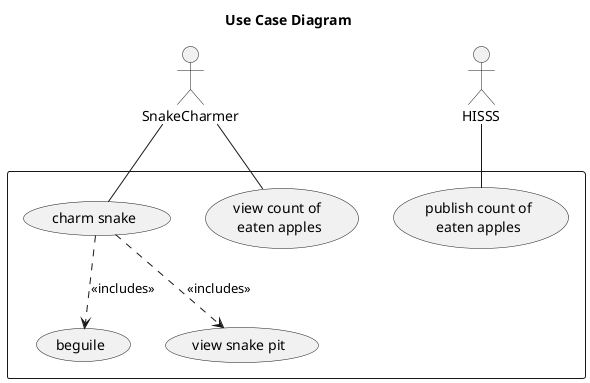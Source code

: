 @startuml
title Use Case Diagram

actor SnakeCharmer
actor HISSS

rectangle  {
usecase "publish count of\neaten apples" as UC3
usecase "charm snake" as UC2
usecase "view count of \neaten apples" as UC1
SnakeCharmer -- UC2
SnakeCharmer -- UC1

UC2 ..> (beguile): <<includes>>
UC2 ..> (view snake pit): <<includes>>

HISSS -- UC3


}
@enduml

